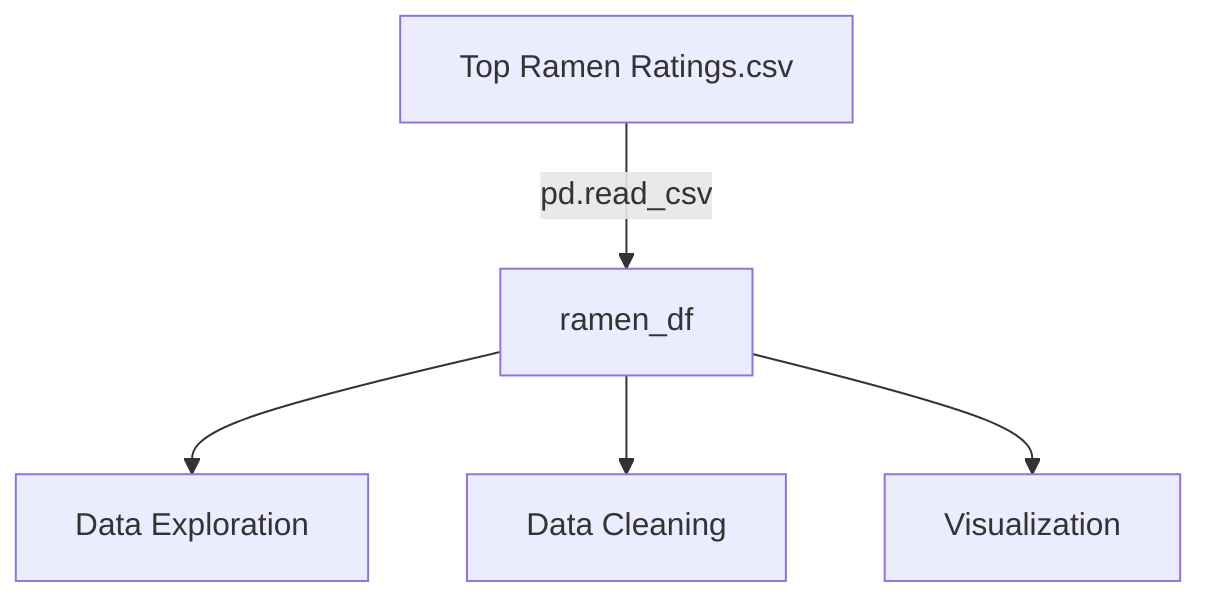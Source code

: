 flowchart TD
    A["Top Ramen Ratings.csv"]
    %% A node representing the source CSV file containing ramen ratings data
    
    B["ramen_df"]
    %% Node representing ramen_df, a DataFrame for cleaned and preprocessed data
    
    A -->|"pd.read_csv"| B
    %% Transition showing that ramen_df is created by reading the CSV file
    
    B --> C["Data Exploration"]
    %% Data exploration activities performed on ramen_df
    
    B --> D["Data Cleaning"]
    %% Data cleaning activities performed on ramen_df such as renaming and dropping columns
    
    B --> E["Visualization"]
    %% Visualization activities performed on ramen_df